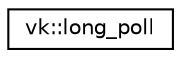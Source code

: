 digraph "Graphical Class Hierarchy"
{
 // LATEX_PDF_SIZE
  edge [fontname="Helvetica",fontsize="10",labelfontname="Helvetica",labelfontsize="10"];
  node [fontname="Helvetica",fontsize="10",shape=record];
  rankdir="LR";
  Node0 [label="vk::long_poll",height=0.2,width=0.4,color="black", fillcolor="white", style="filled",URL="$classvk_1_1long__poll.html",tooltip="Event queue that implements group long polling."];
}
